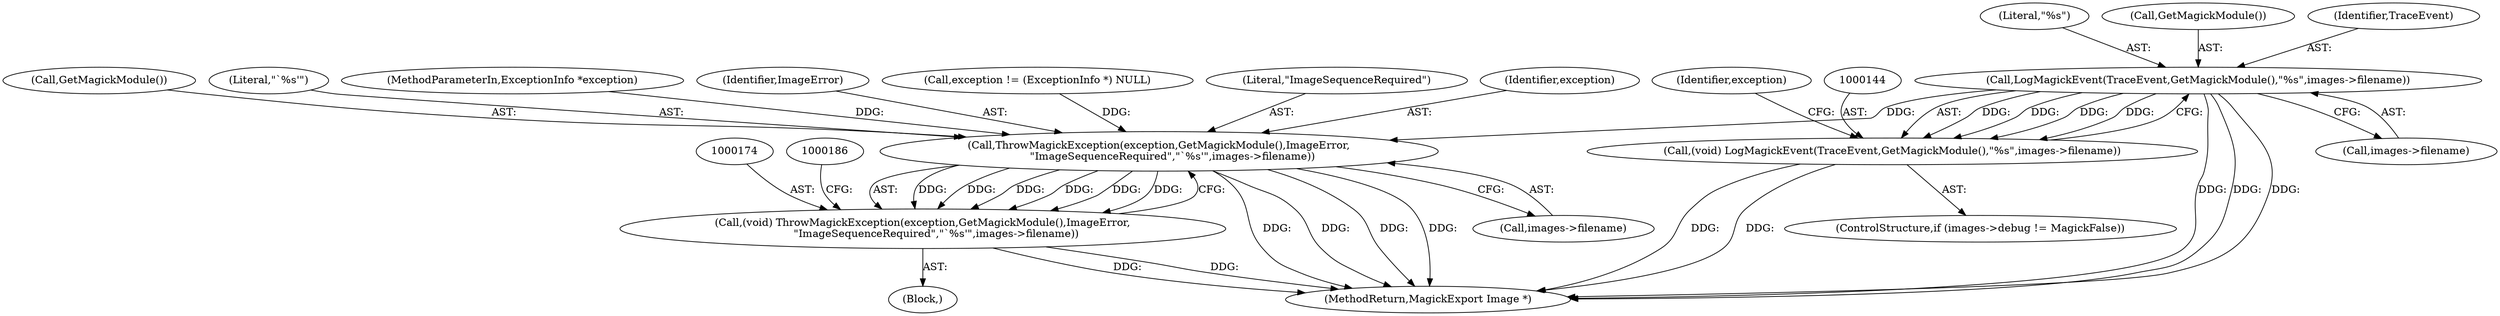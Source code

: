 digraph "0_ImageMagick6_f6ffc702c6eecd963587273a429dcd608c648984_0@pointer" {
"1000145" [label="(Call,LogMagickEvent(TraceEvent,GetMagickModule(),\"%s\",images->filename))"];
"1000143" [label="(Call,(void) LogMagickEvent(TraceEvent,GetMagickModule(),\"%s\",images->filename))"];
"1000175" [label="(Call,ThrowMagickException(exception,GetMagickModule(),ImageError,\n        \"ImageSequenceRequired\",\"`%s'\",images->filename))"];
"1000173" [label="(Call,(void) ThrowMagickException(exception,GetMagickModule(),ImageError,\n        \"ImageSequenceRequired\",\"`%s'\",images->filename))"];
"1001646" [label="(MethodReturn,MagickExport Image *)"];
"1000175" [label="(Call,ThrowMagickException(exception,GetMagickModule(),ImageError,\n        \"ImageSequenceRequired\",\"`%s'\",images->filename))"];
"1000177" [label="(Call,GetMagickModule())"];
"1000137" [label="(ControlStructure,if (images->debug != MagickFalse))"];
"1000143" [label="(Call,(void) LogMagickEvent(TraceEvent,GetMagickModule(),\"%s\",images->filename))"];
"1000180" [label="(Literal,\"`%s'\")"];
"1000104" [label="(MethodParameterIn,ExceptionInfo *exception)"];
"1000148" [label="(Literal,\"%s\")"];
"1000147" [label="(Call,GetMagickModule())"];
"1000146" [label="(Identifier,TraceEvent)"];
"1000178" [label="(Identifier,ImageError)"];
"1000153" [label="(Call,exception != (ExceptionInfo *) NULL)"];
"1000149" [label="(Call,images->filename)"];
"1000154" [label="(Identifier,exception)"];
"1000179" [label="(Literal,\"ImageSequenceRequired\")"];
"1000176" [label="(Identifier,exception)"];
"1000145" [label="(Call,LogMagickEvent(TraceEvent,GetMagickModule(),\"%s\",images->filename))"];
"1000173" [label="(Call,(void) ThrowMagickException(exception,GetMagickModule(),ImageError,\n        \"ImageSequenceRequired\",\"`%s'\",images->filename))"];
"1000172" [label="(Block,)"];
"1000181" [label="(Call,images->filename)"];
"1000145" -> "1000143"  [label="AST: "];
"1000145" -> "1000149"  [label="CFG: "];
"1000146" -> "1000145"  [label="AST: "];
"1000147" -> "1000145"  [label="AST: "];
"1000148" -> "1000145"  [label="AST: "];
"1000149" -> "1000145"  [label="AST: "];
"1000143" -> "1000145"  [label="CFG: "];
"1000145" -> "1001646"  [label="DDG: "];
"1000145" -> "1001646"  [label="DDG: "];
"1000145" -> "1001646"  [label="DDG: "];
"1000145" -> "1000143"  [label="DDG: "];
"1000145" -> "1000143"  [label="DDG: "];
"1000145" -> "1000143"  [label="DDG: "];
"1000145" -> "1000143"  [label="DDG: "];
"1000145" -> "1000175"  [label="DDG: "];
"1000143" -> "1000137"  [label="AST: "];
"1000144" -> "1000143"  [label="AST: "];
"1000154" -> "1000143"  [label="CFG: "];
"1000143" -> "1001646"  [label="DDG: "];
"1000143" -> "1001646"  [label="DDG: "];
"1000175" -> "1000173"  [label="AST: "];
"1000175" -> "1000181"  [label="CFG: "];
"1000176" -> "1000175"  [label="AST: "];
"1000177" -> "1000175"  [label="AST: "];
"1000178" -> "1000175"  [label="AST: "];
"1000179" -> "1000175"  [label="AST: "];
"1000180" -> "1000175"  [label="AST: "];
"1000181" -> "1000175"  [label="AST: "];
"1000173" -> "1000175"  [label="CFG: "];
"1000175" -> "1001646"  [label="DDG: "];
"1000175" -> "1001646"  [label="DDG: "];
"1000175" -> "1001646"  [label="DDG: "];
"1000175" -> "1001646"  [label="DDG: "];
"1000175" -> "1000173"  [label="DDG: "];
"1000175" -> "1000173"  [label="DDG: "];
"1000175" -> "1000173"  [label="DDG: "];
"1000175" -> "1000173"  [label="DDG: "];
"1000175" -> "1000173"  [label="DDG: "];
"1000175" -> "1000173"  [label="DDG: "];
"1000153" -> "1000175"  [label="DDG: "];
"1000104" -> "1000175"  [label="DDG: "];
"1000173" -> "1000172"  [label="AST: "];
"1000174" -> "1000173"  [label="AST: "];
"1000186" -> "1000173"  [label="CFG: "];
"1000173" -> "1001646"  [label="DDG: "];
"1000173" -> "1001646"  [label="DDG: "];
}
